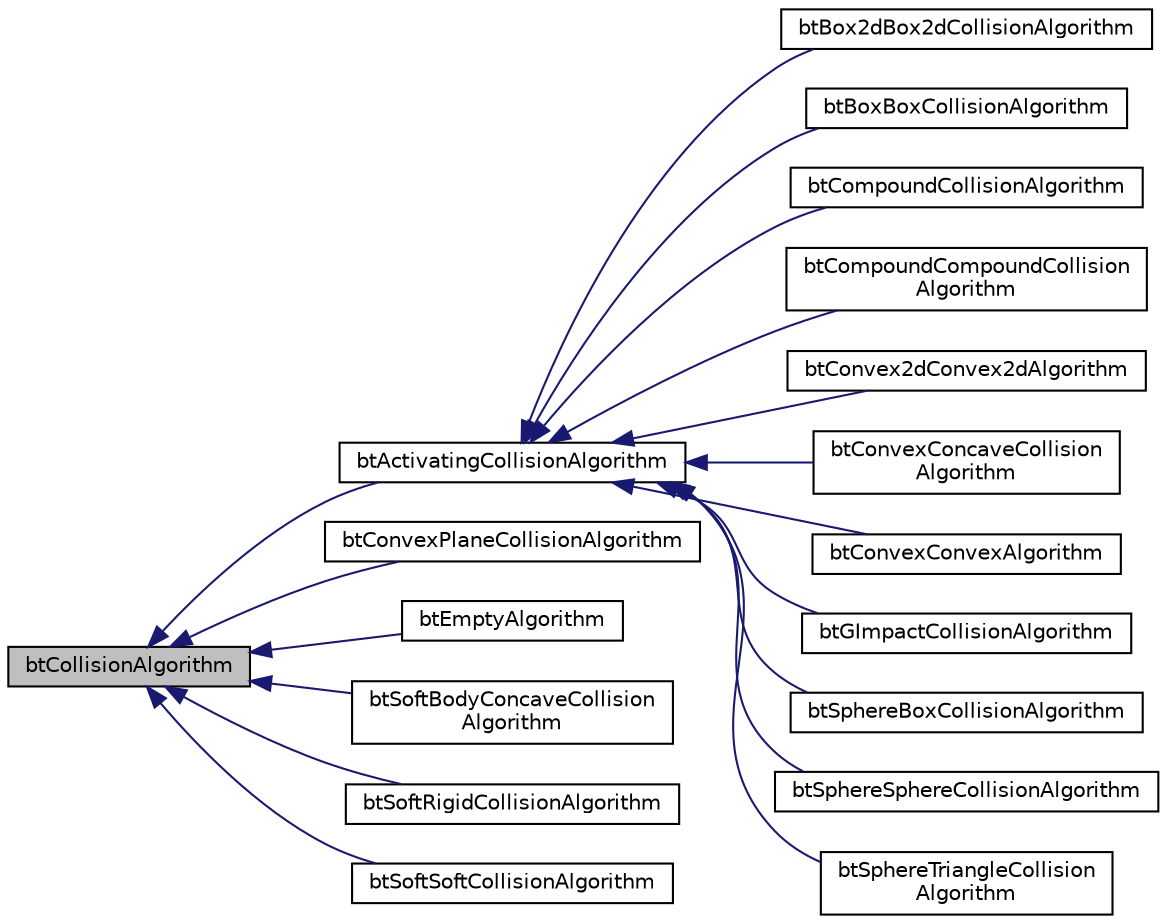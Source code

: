digraph "btCollisionAlgorithm"
{
  edge [fontname="Helvetica",fontsize="10",labelfontname="Helvetica",labelfontsize="10"];
  node [fontname="Helvetica",fontsize="10",shape=record];
  rankdir="LR";
  Node1 [label="btCollisionAlgorithm",height=0.2,width=0.4,color="black", fillcolor="grey75", style="filled", fontcolor="black"];
  Node1 -> Node2 [dir="back",color="midnightblue",fontsize="10",style="solid",fontname="Helvetica"];
  Node2 [label="btActivatingCollisionAlgorithm",height=0.2,width=0.4,color="black", fillcolor="white", style="filled",URL="$classbt_activating_collision_algorithm.html",tooltip="This class is not enabled yet (work-in-progress) to more aggressively activate objects. "];
  Node2 -> Node3 [dir="back",color="midnightblue",fontsize="10",style="solid",fontname="Helvetica"];
  Node3 [label="btBox2dBox2dCollisionAlgorithm",height=0.2,width=0.4,color="black", fillcolor="white", style="filled",URL="$classbt_box2d_box2d_collision_algorithm.html",tooltip="box-box collision detection "];
  Node2 -> Node4 [dir="back",color="midnightblue",fontsize="10",style="solid",fontname="Helvetica"];
  Node4 [label="btBoxBoxCollisionAlgorithm",height=0.2,width=0.4,color="black", fillcolor="white", style="filled",URL="$classbt_box_box_collision_algorithm.html",tooltip="box-box collision detection "];
  Node2 -> Node5 [dir="back",color="midnightblue",fontsize="10",style="solid",fontname="Helvetica"];
  Node5 [label="btCompoundCollisionAlgorithm",height=0.2,width=0.4,color="black", fillcolor="white", style="filled",URL="$classbt_compound_collision_algorithm.html",tooltip="btCompoundCollisionAlgorithm supports collision between CompoundCollisionShapes and other collision s..."];
  Node2 -> Node6 [dir="back",color="midnightblue",fontsize="10",style="solid",fontname="Helvetica"];
  Node6 [label="btCompoundCompoundCollision\lAlgorithm",height=0.2,width=0.4,color="black", fillcolor="white", style="filled",URL="$classbt_compound_compound_collision_algorithm.html",tooltip="btCompoundCompoundCollisionAlgorithm supports collision between two btCompoundCollisionShape shapes ..."];
  Node2 -> Node7 [dir="back",color="midnightblue",fontsize="10",style="solid",fontname="Helvetica"];
  Node7 [label="btConvex2dConvex2dAlgorithm",height=0.2,width=0.4,color="black", fillcolor="white", style="filled",URL="$classbt_convex2d_convex2d_algorithm.html"];
  Node2 -> Node8 [dir="back",color="midnightblue",fontsize="10",style="solid",fontname="Helvetica"];
  Node8 [label="btConvexConcaveCollision\lAlgorithm",height=0.2,width=0.4,color="black", fillcolor="white", style="filled",URL="$classbt_convex_concave_collision_algorithm.html",tooltip="btConvexConcaveCollisionAlgorithm supports collision between convex shapes and (concave) trianges mes..."];
  Node2 -> Node9 [dir="back",color="midnightblue",fontsize="10",style="solid",fontname="Helvetica"];
  Node9 [label="btConvexConvexAlgorithm",height=0.2,width=0.4,color="black", fillcolor="white", style="filled",URL="$classbt_convex_convex_algorithm.html"];
  Node2 -> Node10 [dir="back",color="midnightblue",fontsize="10",style="solid",fontname="Helvetica"];
  Node10 [label="btGImpactCollisionAlgorithm",height=0.2,width=0.4,color="black", fillcolor="white", style="filled",URL="$classbt_g_impact_collision_algorithm.html",tooltip="Collision Algorithm for GImpact Shapes. "];
  Node2 -> Node11 [dir="back",color="midnightblue",fontsize="10",style="solid",fontname="Helvetica"];
  Node11 [label="btSphereBoxCollisionAlgorithm",height=0.2,width=0.4,color="black", fillcolor="white", style="filled",URL="$classbt_sphere_box_collision_algorithm.html"];
  Node2 -> Node12 [dir="back",color="midnightblue",fontsize="10",style="solid",fontname="Helvetica"];
  Node12 [label="btSphereSphereCollisionAlgorithm",height=0.2,width=0.4,color="black", fillcolor="white", style="filled",URL="$classbt_sphere_sphere_collision_algorithm.html"];
  Node2 -> Node13 [dir="back",color="midnightblue",fontsize="10",style="solid",fontname="Helvetica"];
  Node13 [label="btSphereTriangleCollision\lAlgorithm",height=0.2,width=0.4,color="black", fillcolor="white", style="filled",URL="$classbt_sphere_triangle_collision_algorithm.html"];
  Node1 -> Node14 [dir="back",color="midnightblue",fontsize="10",style="solid",fontname="Helvetica"];
  Node14 [label="btConvexPlaneCollisionAlgorithm",height=0.2,width=0.4,color="black", fillcolor="white", style="filled",URL="$classbt_convex_plane_collision_algorithm.html"];
  Node1 -> Node15 [dir="back",color="midnightblue",fontsize="10",style="solid",fontname="Helvetica"];
  Node15 [label="btEmptyAlgorithm",height=0.2,width=0.4,color="black", fillcolor="white", style="filled",URL="$classbt_empty_algorithm.html"];
  Node1 -> Node16 [dir="back",color="midnightblue",fontsize="10",style="solid",fontname="Helvetica"];
  Node16 [label="btSoftBodyConcaveCollision\lAlgorithm",height=0.2,width=0.4,color="black", fillcolor="white", style="filled",URL="$classbt_soft_body_concave_collision_algorithm.html",tooltip="btSoftBodyConcaveCollisionAlgorithm supports collision between soft body shapes and (concave) triange..."];
  Node1 -> Node17 [dir="back",color="midnightblue",fontsize="10",style="solid",fontname="Helvetica"];
  Node17 [label="btSoftRigidCollisionAlgorithm",height=0.2,width=0.4,color="black", fillcolor="white", style="filled",URL="$classbt_soft_rigid_collision_algorithm.html",tooltip="btSoftRigidCollisionAlgorithm provides collision detection between btSoftBody and btRigidBody ..."];
  Node1 -> Node18 [dir="back",color="midnightblue",fontsize="10",style="solid",fontname="Helvetica"];
  Node18 [label="btSoftSoftCollisionAlgorithm",height=0.2,width=0.4,color="black", fillcolor="white", style="filled",URL="$classbt_soft_soft_collision_algorithm.html",tooltip="collision detection between two btSoftBody shapes "];
}
